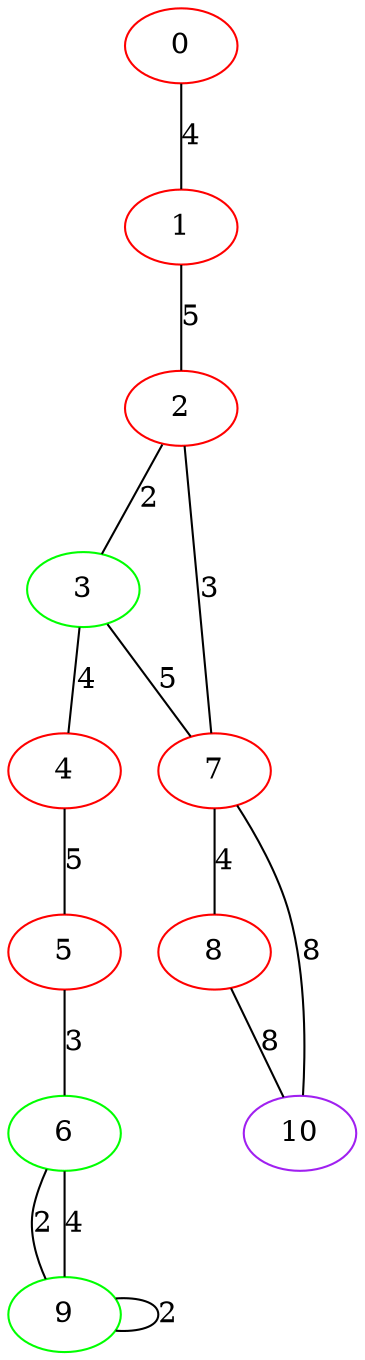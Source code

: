 graph "" {
0 [color=red, weight=1];
1 [color=red, weight=1];
2 [color=red, weight=1];
3 [color=green, weight=2];
4 [color=red, weight=1];
5 [color=red, weight=1];
6 [color=green, weight=2];
7 [color=red, weight=1];
8 [color=red, weight=1];
9 [color=green, weight=2];
10 [color=purple, weight=4];
0 -- 1  [key=0, label=4];
1 -- 2  [key=0, label=5];
2 -- 3  [key=0, label=2];
2 -- 7  [key=0, label=3];
3 -- 4  [key=0, label=4];
3 -- 7  [key=0, label=5];
4 -- 5  [key=0, label=5];
5 -- 6  [key=0, label=3];
6 -- 9  [key=0, label=2];
6 -- 9  [key=1, label=4];
7 -- 8  [key=0, label=4];
7 -- 10  [key=0, label=8];
8 -- 10  [key=0, label=8];
9 -- 9  [key=0, label=2];
}
